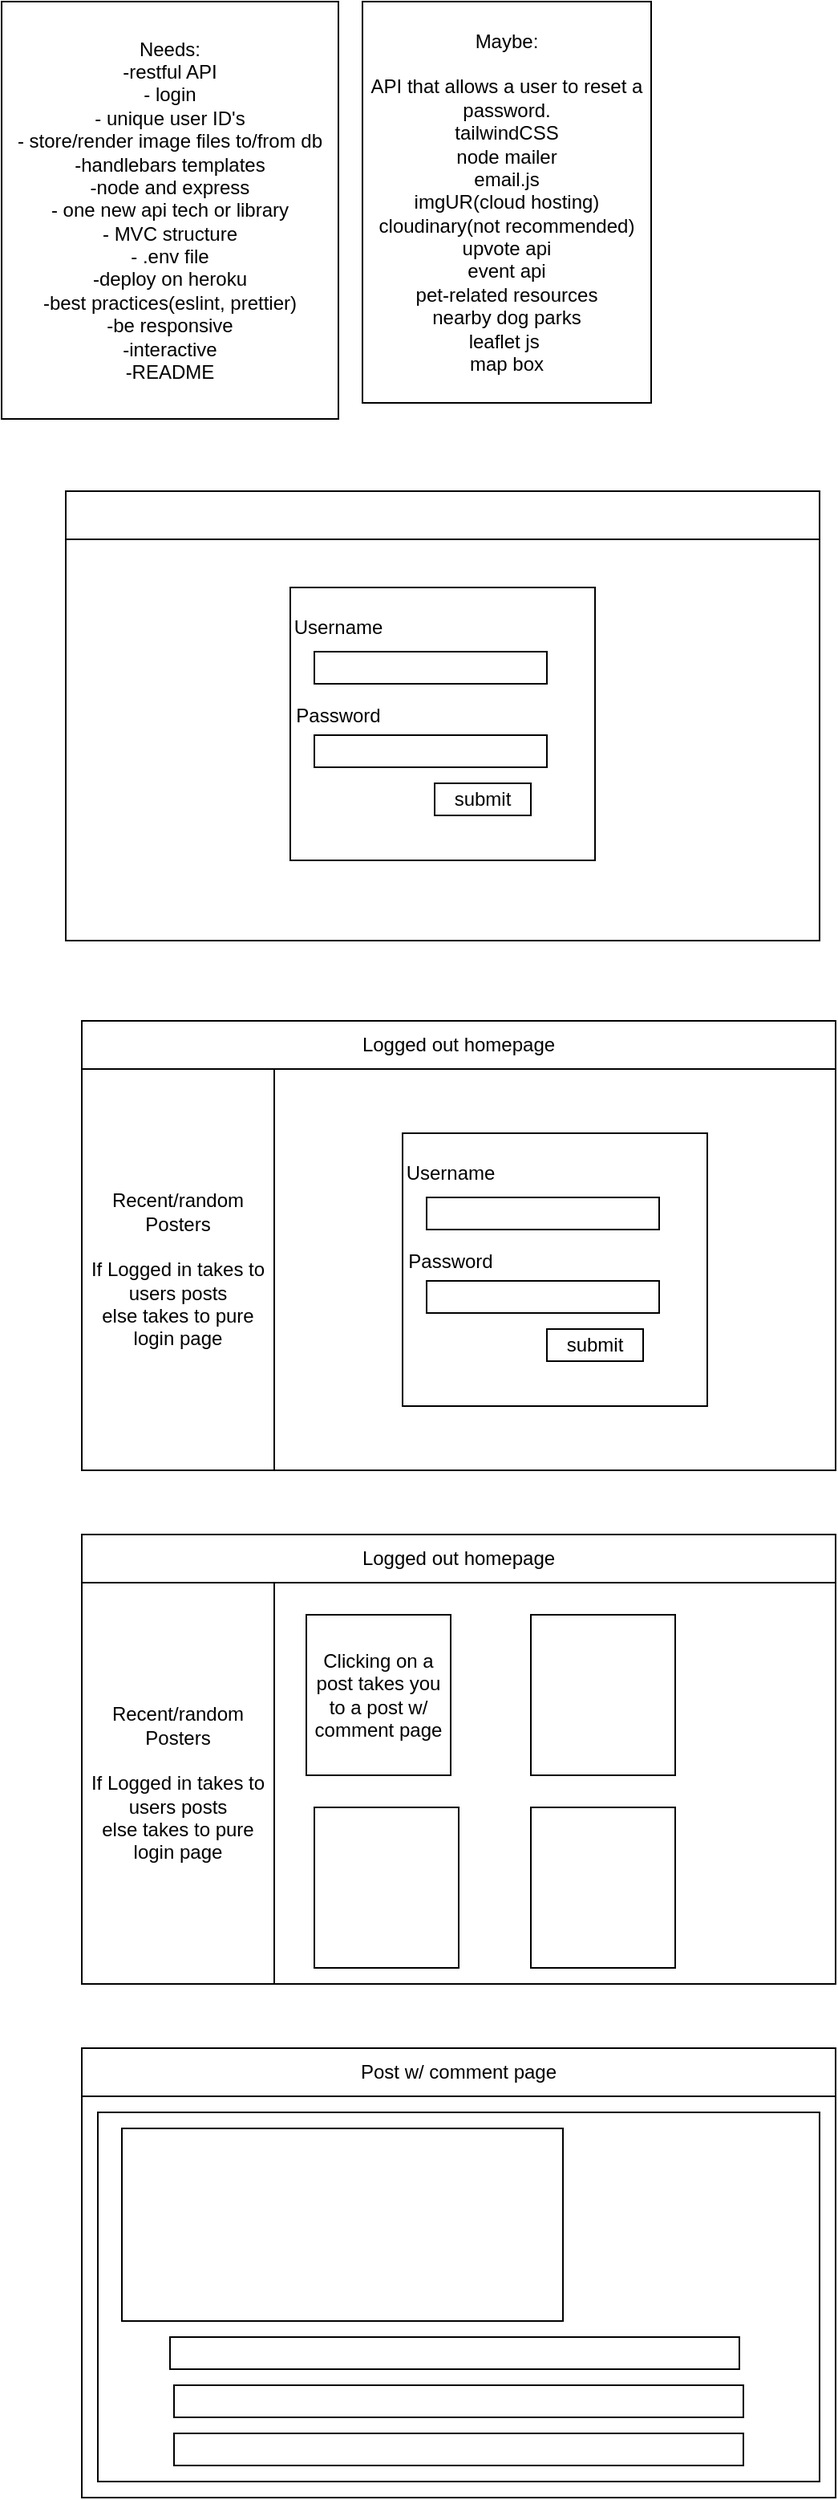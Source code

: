 <mxfile>
    <diagram id="H-Xk3k1YOWCcV0c82pGs" name="Page-1">
        <mxGraphModel dx="1149" dy="506" grid="1" gridSize="10" guides="1" tooltips="1" connect="1" arrows="1" fold="1" page="1" pageScale="1" pageWidth="850" pageHeight="1100" math="0" shadow="0">
            <root>
                <mxCell id="0"/>
                <mxCell id="1" parent="0"/>
                <mxCell id="37" value="" style="rounded=0;whiteSpace=wrap;html=1;" vertex="1" parent="1">
                    <mxGeometry x="70" y="1280" width="470" height="280" as="geometry"/>
                </mxCell>
                <mxCell id="2" value="Needs:&lt;br&gt;-restful API&lt;br&gt;- login&lt;br&gt;- unique user ID's&lt;br&gt;- store/render image files to/from db&lt;br&gt;-handlebars templates&lt;br&gt;-node and express&lt;br&gt;- one new api tech or library&lt;br&gt;- MVC structure&lt;br&gt;- .env file&lt;br&gt;-deploy on heroku&lt;br&gt;-best practices(eslint, prettier)&lt;br&gt;-be responsive&lt;br&gt;-interactive&lt;br&gt;-README" style="rounded=0;whiteSpace=wrap;html=1;" parent="1" vertex="1">
                    <mxGeometry x="20" y="5" width="210" height="260" as="geometry"/>
                </mxCell>
                <mxCell id="3" value="Maybe:&lt;br&gt;&lt;br&gt;API that allows a user to reset a password.&lt;br&gt;tailwindCSS&lt;br&gt;node mailer&lt;br&gt;email.js&lt;br&gt;imgUR(cloud hosting)&lt;br&gt;cloudinary(not recommended)&lt;br&gt;upvote api&lt;br&gt;event api&lt;br&gt;pet-related resources&lt;br&gt;nearby dog parks&lt;br&gt;leaflet js&amp;nbsp;&lt;br&gt;map box" style="rounded=0;whiteSpace=wrap;html=1;" parent="1" vertex="1">
                    <mxGeometry x="245" y="5" width="180" height="250" as="geometry"/>
                </mxCell>
                <mxCell id="4" value="" style="rounded=0;whiteSpace=wrap;html=1;" parent="1" vertex="1">
                    <mxGeometry x="60" y="310" width="470" height="280" as="geometry"/>
                </mxCell>
                <mxCell id="5" value="" style="rounded=0;whiteSpace=wrap;html=1;" parent="1" vertex="1">
                    <mxGeometry x="60" y="310" width="470" height="30" as="geometry"/>
                </mxCell>
                <mxCell id="6" value="" style="rounded=0;whiteSpace=wrap;html=1;" parent="1" vertex="1">
                    <mxGeometry x="200" y="370" width="190" height="170" as="geometry"/>
                </mxCell>
                <mxCell id="9" value="" style="rounded=0;whiteSpace=wrap;html=1;" parent="1" vertex="1">
                    <mxGeometry x="215" y="410" width="145" height="20" as="geometry"/>
                </mxCell>
                <mxCell id="10" value="" style="rounded=0;whiteSpace=wrap;html=1;" parent="1" vertex="1">
                    <mxGeometry x="215" y="462" width="145" height="20" as="geometry"/>
                </mxCell>
                <mxCell id="11" value="submit" style="rounded=0;whiteSpace=wrap;html=1;" parent="1" vertex="1">
                    <mxGeometry x="290" y="492" width="60" height="20" as="geometry"/>
                </mxCell>
                <mxCell id="12" value="Username" style="text;html=1;strokeColor=none;fillColor=none;align=center;verticalAlign=middle;whiteSpace=wrap;rounded=0;" parent="1" vertex="1">
                    <mxGeometry x="200" y="380" width="60" height="30" as="geometry"/>
                </mxCell>
                <mxCell id="13" value="Password" style="text;html=1;strokeColor=none;fillColor=none;align=center;verticalAlign=middle;whiteSpace=wrap;rounded=0;" parent="1" vertex="1">
                    <mxGeometry x="200" y="435" width="60" height="30" as="geometry"/>
                </mxCell>
                <mxCell id="14" value="" style="rounded=0;whiteSpace=wrap;html=1;" vertex="1" parent="1">
                    <mxGeometry x="70" y="640" width="470" height="280" as="geometry"/>
                </mxCell>
                <mxCell id="15" value="Logged out homepage" style="rounded=0;whiteSpace=wrap;html=1;" vertex="1" parent="1">
                    <mxGeometry x="70" y="640" width="470" height="30" as="geometry"/>
                </mxCell>
                <mxCell id="16" value="Recent/random Posters&lt;br&gt;&lt;br&gt;If Logged in takes to users posts&lt;br&gt;else takes to pure login page" style="rounded=0;whiteSpace=wrap;html=1;" vertex="1" parent="1">
                    <mxGeometry x="70" y="670" width="120" height="250" as="geometry"/>
                </mxCell>
                <mxCell id="17" value="" style="rounded=0;whiteSpace=wrap;html=1;" vertex="1" parent="1">
                    <mxGeometry x="270" y="710" width="190" height="170" as="geometry"/>
                </mxCell>
                <mxCell id="18" value="" style="rounded=0;whiteSpace=wrap;html=1;" vertex="1" parent="1">
                    <mxGeometry x="285" y="750" width="145" height="20" as="geometry"/>
                </mxCell>
                <mxCell id="19" value="" style="rounded=0;whiteSpace=wrap;html=1;" vertex="1" parent="1">
                    <mxGeometry x="285" y="802" width="145" height="20" as="geometry"/>
                </mxCell>
                <mxCell id="20" value="submit" style="rounded=0;whiteSpace=wrap;html=1;" vertex="1" parent="1">
                    <mxGeometry x="360" y="832" width="60" height="20" as="geometry"/>
                </mxCell>
                <mxCell id="21" value="Username" style="text;html=1;strokeColor=none;fillColor=none;align=center;verticalAlign=middle;whiteSpace=wrap;rounded=0;" vertex="1" parent="1">
                    <mxGeometry x="270" y="720" width="60" height="30" as="geometry"/>
                </mxCell>
                <mxCell id="22" value="Password" style="text;html=1;strokeColor=none;fillColor=none;align=center;verticalAlign=middle;whiteSpace=wrap;rounded=0;" vertex="1" parent="1">
                    <mxGeometry x="270" y="775" width="60" height="30" as="geometry"/>
                </mxCell>
                <mxCell id="23" value="" style="rounded=0;whiteSpace=wrap;html=1;" vertex="1" parent="1">
                    <mxGeometry x="70" y="960" width="470" height="280" as="geometry"/>
                </mxCell>
                <mxCell id="24" value="Logged out homepage" style="rounded=0;whiteSpace=wrap;html=1;" vertex="1" parent="1">
                    <mxGeometry x="70" y="960" width="470" height="30" as="geometry"/>
                </mxCell>
                <mxCell id="25" value="Recent/random Posters&lt;br&gt;&lt;br&gt;If Logged in takes to users posts&lt;br&gt;else takes to pure login page" style="rounded=0;whiteSpace=wrap;html=1;" vertex="1" parent="1">
                    <mxGeometry x="70" y="990" width="120" height="250" as="geometry"/>
                </mxCell>
                <mxCell id="32" value="Clicking on a post takes you to a post w/ comment page" style="rounded=0;whiteSpace=wrap;html=1;" vertex="1" parent="1">
                    <mxGeometry x="210" y="1010" width="90" height="100" as="geometry"/>
                </mxCell>
                <mxCell id="33" value="" style="rounded=0;whiteSpace=wrap;html=1;" vertex="1" parent="1">
                    <mxGeometry x="350" y="1010" width="90" height="100" as="geometry"/>
                </mxCell>
                <mxCell id="34" value="" style="rounded=0;whiteSpace=wrap;html=1;" vertex="1" parent="1">
                    <mxGeometry x="215" y="1130" width="90" height="100" as="geometry"/>
                </mxCell>
                <mxCell id="35" value="" style="rounded=0;whiteSpace=wrap;html=1;" vertex="1" parent="1">
                    <mxGeometry x="350" y="1130" width="90" height="100" as="geometry"/>
                </mxCell>
                <mxCell id="36" value="Post w/ comment page" style="rounded=0;whiteSpace=wrap;html=1;" vertex="1" parent="1">
                    <mxGeometry x="70" y="1280" width="470" height="30" as="geometry"/>
                </mxCell>
                <mxCell id="39" value="" style="rounded=0;whiteSpace=wrap;html=1;" vertex="1" parent="1">
                    <mxGeometry x="80" y="1320" width="450" height="230" as="geometry"/>
                </mxCell>
                <mxCell id="40" value="" style="rounded=0;whiteSpace=wrap;html=1;" vertex="1" parent="1">
                    <mxGeometry x="95" y="1330" width="275" height="120" as="geometry"/>
                </mxCell>
                <mxCell id="41" value="" style="rounded=0;whiteSpace=wrap;html=1;" vertex="1" parent="1">
                    <mxGeometry x="125" y="1460" width="355" height="20" as="geometry"/>
                </mxCell>
                <mxCell id="42" value="" style="rounded=0;whiteSpace=wrap;html=1;" vertex="1" parent="1">
                    <mxGeometry x="127.5" y="1490" width="355" height="20" as="geometry"/>
                </mxCell>
                <mxCell id="43" value="" style="rounded=0;whiteSpace=wrap;html=1;" vertex="1" parent="1">
                    <mxGeometry x="127.5" y="1520" width="355" height="20" as="geometry"/>
                </mxCell>
            </root>
        </mxGraphModel>
    </diagram>
    <diagram id="1QjXLN4vIg7KYkwwAsSu" name="Models">
        <mxGraphModel dx="1038" dy="617" grid="1" gridSize="10" guides="1" tooltips="1" connect="1" arrows="1" fold="1" page="1" pageScale="1" pageWidth="850" pageHeight="1100" math="0" shadow="0">
            <root>
                <mxCell id="D4h_o2BqiFLex2grdDVz-0"/>
                <mxCell id="D4h_o2BqiFLex2grdDVz-1" parent="D4h_o2BqiFLex2grdDVz-0"/>
                <mxCell id="D4h_o2BqiFLex2grdDVz-2" value="User:&lt;br&gt;&lt;br&gt;first_name:&lt;br&gt;last_name:&lt;br&gt;email:&lt;br&gt;password:&lt;br&gt;uuid:&lt;br&gt;hasMany(Pet):&lt;br&gt;" style="whiteSpace=wrap;html=1;" parent="D4h_o2BqiFLex2grdDVz-1" vertex="1">
                    <mxGeometry x="10" y="10" width="130" height="190" as="geometry"/>
                </mxCell>
                <mxCell id="D4h_o2BqiFLex2grdDVz-3" value="Pet&lt;br&gt;&lt;br&gt;hasOne(User):&lt;br&gt;name:&lt;br&gt;profilePicture:&lt;br&gt;uuid:&lt;br&gt;hasMany(Feed):" style="whiteSpace=wrap;html=1;" parent="D4h_o2BqiFLex2grdDVz-1" vertex="1">
                    <mxGeometry x="150" y="10" width="120" height="190" as="geometry"/>
                </mxCell>
                <mxCell id="D4h_o2BqiFLex2grdDVz-4" value="Feed&lt;br&gt;title&lt;br&gt;hasOne(Pet):&lt;br&gt;description:&lt;br&gt;picture:&lt;br&gt;time_posted:&lt;br&gt;uuid:&lt;br&gt;hasMany(comments):" style="whiteSpace=wrap;html=1;" parent="D4h_o2BqiFLex2grdDVz-1" vertex="1">
                    <mxGeometry x="280" y="10" width="120" height="190" as="geometry"/>
                </mxCell>
                <mxCell id="D4h_o2BqiFLex2grdDVz-5" value="Comments&lt;br&gt;&lt;br&gt;text&lt;br&gt;hasOne(Post):&lt;br&gt;hasOne(User):&lt;br&gt;time_posted:&lt;br&gt;uuid:" style="rounded=0;whiteSpace=wrap;html=1;" parent="D4h_o2BqiFLex2grdDVz-1" vertex="1">
                    <mxGeometry x="410" y="10" width="120" height="190" as="geometry"/>
                </mxCell>
            </root>
        </mxGraphModel>
    </diagram>
    <diagram id="9_JSVZFjx3-Lj_ln8djF" name="front-end">
        <mxGraphModel dx="1038" dy="617" grid="1" gridSize="10" guides="1" tooltips="1" connect="1" arrows="1" fold="1" page="1" pageScale="1" pageWidth="850" pageHeight="1100" math="0" shadow="0">
            <root>
                <mxCell id="KSY1Kh2H-J88OaxFjKRX-0"/>
                <mxCell id="KSY1Kh2H-J88OaxFjKRX-1" parent="KSY1Kh2H-J88OaxFjKRX-0"/>
                <mxCell id="J1A_pbrt5wTApEITBI9G-9" style="edgeStyle=none;html=1;entryX=0.5;entryY=0;entryDx=0;entryDy=0;startArrow=none;" parent="KSY1Kh2H-J88OaxFjKRX-1" source="J1A_pbrt5wTApEITBI9G-21" target="J1A_pbrt5wTApEITBI9G-4" edge="1">
                    <mxGeometry relative="1" as="geometry"/>
                </mxCell>
                <mxCell id="J1A_pbrt5wTApEITBI9G-22" value="" style="edgeStyle=none;html=1;" parent="KSY1Kh2H-J88OaxFjKRX-1" source="J1A_pbrt5wTApEITBI9G-1" target="J1A_pbrt5wTApEITBI9G-21" edge="1">
                    <mxGeometry relative="1" as="geometry"/>
                </mxCell>
                <mxCell id="J1A_pbrt5wTApEITBI9G-1" value="client:&lt;br&gt;" style="rounded=0;whiteSpace=wrap;html=1;" parent="KSY1Kh2H-J88OaxFjKRX-1" vertex="1">
                    <mxGeometry x="10" y="10" width="120" height="30" as="geometry"/>
                </mxCell>
                <mxCell id="J1A_pbrt5wTApEITBI9G-6" style="edgeStyle=none;html=1;entryX=0;entryY=0.5;entryDx=0;entryDy=0;" parent="KSY1Kh2H-J88OaxFjKRX-1" source="J1A_pbrt5wTApEITBI9G-3" edge="1">
                    <mxGeometry relative="1" as="geometry">
                        <mxPoint x="160" y="315" as="targetPoint"/>
                    </mxGeometry>
                </mxCell>
                <mxCell id="J1A_pbrt5wTApEITBI9G-28" value="" style="edgeStyle=none;html=1;" parent="KSY1Kh2H-J88OaxFjKRX-1" source="J1A_pbrt5wTApEITBI9G-3" target="J1A_pbrt5wTApEITBI9G-27" edge="1">
                    <mxGeometry relative="1" as="geometry"/>
                </mxCell>
                <mxCell id="J1A_pbrt5wTApEITBI9G-30" value="" style="edgeStyle=none;html=1;" parent="KSY1Kh2H-J88OaxFjKRX-1" source="J1A_pbrt5wTApEITBI9G-3" target="J1A_pbrt5wTApEITBI9G-29" edge="1">
                    <mxGeometry relative="1" as="geometry"/>
                </mxCell>
                <mxCell id="J1A_pbrt5wTApEITBI9G-3" value="login page&lt;br&gt;" style="whiteSpace=wrap;html=1;" parent="KSY1Kh2H-J88OaxFjKRX-1" vertex="1">
                    <mxGeometry x="10" y="290" width="120" height="50" as="geometry"/>
                </mxCell>
                <mxCell id="J1A_pbrt5wTApEITBI9G-13" value="" style="edgeStyle=none;html=1;" parent="KSY1Kh2H-J88OaxFjKRX-1" source="J1A_pbrt5wTApEITBI9G-4" target="J1A_pbrt5wTApEITBI9G-12" edge="1">
                    <mxGeometry relative="1" as="geometry"/>
                </mxCell>
                <mxCell id="J1A_pbrt5wTApEITBI9G-44" value="" style="edgeStyle=none;html=1;" parent="KSY1Kh2H-J88OaxFjKRX-1" source="J1A_pbrt5wTApEITBI9G-4" target="J1A_pbrt5wTApEITBI9G-43" edge="1">
                    <mxGeometry relative="1" as="geometry"/>
                </mxCell>
                <mxCell id="J1A_pbrt5wTApEITBI9G-4" value="homepage" style="rounded=0;whiteSpace=wrap;html=1;" parent="KSY1Kh2H-J88OaxFjKRX-1" vertex="1">
                    <mxGeometry x="10" y="140" width="120" height="60" as="geometry"/>
                </mxCell>
                <mxCell id="J1A_pbrt5wTApEITBI9G-14" style="edgeStyle=none;html=1;" parent="KSY1Kh2H-J88OaxFjKRX-1" source="J1A_pbrt5wTApEITBI9G-12" target="J1A_pbrt5wTApEITBI9G-3" edge="1">
                    <mxGeometry relative="1" as="geometry"/>
                </mxCell>
                <mxCell id="J1A_pbrt5wTApEITBI9G-38" value="" style="edgeStyle=none;html=1;" parent="KSY1Kh2H-J88OaxFjKRX-1" source="J1A_pbrt5wTApEITBI9G-12" target="J1A_pbrt5wTApEITBI9G-37" edge="1">
                    <mxGeometry relative="1" as="geometry"/>
                </mxCell>
                <mxCell id="J1A_pbrt5wTApEITBI9G-12" value="login" style="ellipse;whiteSpace=wrap;html=1;rounded=0;" parent="KSY1Kh2H-J88OaxFjKRX-1" vertex="1">
                    <mxGeometry x="25" y="220" width="85" height="45" as="geometry"/>
                </mxCell>
                <mxCell id="J1A_pbrt5wTApEITBI9G-21" value="defaults to browse pets" style="ellipse;whiteSpace=wrap;html=1;rounded=0;" parent="KSY1Kh2H-J88OaxFjKRX-1" vertex="1">
                    <mxGeometry x="10" y="60" width="120" height="50" as="geometry"/>
                </mxCell>
                <mxCell id="J1A_pbrt5wTApEITBI9G-23" value="" style="edgeStyle=none;html=1;entryX=0.5;entryY=0;entryDx=0;entryDy=0;endArrow=none;" parent="KSY1Kh2H-J88OaxFjKRX-1" source="J1A_pbrt5wTApEITBI9G-1" target="J1A_pbrt5wTApEITBI9G-21" edge="1">
                    <mxGeometry relative="1" as="geometry">
                        <mxPoint x="70" y="40" as="sourcePoint"/>
                        <mxPoint x="70" y="140" as="targetPoint"/>
                    </mxGeometry>
                </mxCell>
                <mxCell id="J1A_pbrt5wTApEITBI9G-40" value="" style="edgeStyle=none;html=1;" parent="KSY1Kh2H-J88OaxFjKRX-1" source="J1A_pbrt5wTApEITBI9G-25" target="J1A_pbrt5wTApEITBI9G-39" edge="1">
                    <mxGeometry relative="1" as="geometry"/>
                </mxCell>
                <mxCell id="J1A_pbrt5wTApEITBI9G-25" value="&lt;br&gt;&lt;br&gt;&lt;span style=&quot;color: rgb(240 , 240 , 240) ; font-family: &amp;#34;helvetica&amp;#34; ; font-size: 12px ; font-style: normal ; font-weight: 400 ; letter-spacing: normal ; text-align: center ; text-indent: 0px ; text-transform: none ; word-spacing: 0px ; background-color: rgb(42 , 42 , 42) ; display: inline ; float: none&quot;&gt;successful login&lt;/span&gt;&lt;br style=&quot;color: rgb(240 , 240 , 240) ; font-family: &amp;#34;helvetica&amp;#34; ; font-size: 12px ; font-style: normal ; font-weight: 400 ; letter-spacing: normal ; text-align: center ; text-indent: 0px ; text-transform: none ; word-spacing: 0px ; background-color: rgb(42 , 42 , 42)&quot;&gt;&lt;br&gt;" style="ellipse;whiteSpace=wrap;html=1;rounded=0;" parent="KSY1Kh2H-J88OaxFjKRX-1" vertex="1">
                    <mxGeometry x="310" y="285" width="120" height="60" as="geometry"/>
                </mxCell>
                <mxCell id="J1A_pbrt5wTApEITBI9G-32" style="edgeStyle=none;html=1;exitX=1;exitY=0.5;exitDx=0;exitDy=0;entryX=0;entryY=0.5;entryDx=0;entryDy=0;" parent="KSY1Kh2H-J88OaxFjKRX-1" source="J1A_pbrt5wTApEITBI9G-27" target="J1A_pbrt5wTApEITBI9G-25" edge="1">
                    <mxGeometry relative="1" as="geometry"/>
                </mxCell>
                <mxCell id="J1A_pbrt5wTApEITBI9G-34" value="" style="edgeStyle=none;html=1;" parent="KSY1Kh2H-J88OaxFjKRX-1" source="J1A_pbrt5wTApEITBI9G-27" target="J1A_pbrt5wTApEITBI9G-33" edge="1">
                    <mxGeometry relative="1" as="geometry"/>
                </mxCell>
                <mxCell id="J1A_pbrt5wTApEITBI9G-27" value="&#10;&#10;&lt;span style=&quot;color: rgb(240, 240, 240); font-family: helvetica; font-size: 12px; font-style: normal; font-weight: 400; letter-spacing: normal; text-align: center; text-indent: 0px; text-transform: none; word-spacing: 0px; background-color: rgb(42, 42, 42); display: inline; float: none;&quot;&gt;submit&lt;/span&gt;&lt;br style=&quot;color: rgb(240, 240, 240); font-family: helvetica; font-size: 12px; font-style: normal; font-weight: 400; letter-spacing: normal; text-align: center; text-indent: 0px; text-transform: none; word-spacing: 0px; background-color: rgb(42, 42, 42);&quot;&gt;&lt;span style=&quot;color: rgb(240, 240, 240); font-family: helvetica; font-size: 12px; font-style: normal; font-weight: 400; letter-spacing: normal; text-align: center; text-indent: 0px; text-transform: none; word-spacing: 0px; background-color: rgb(42, 42, 42); display: inline; float: none;&quot;&gt;username/pw req&lt;/span&gt;&#10;&#10;" style="ellipse;whiteSpace=wrap;html=1;" parent="KSY1Kh2H-J88OaxFjKRX-1" vertex="1">
                    <mxGeometry x="160" y="285" width="120" height="60" as="geometry"/>
                </mxCell>
                <mxCell id="J1A_pbrt5wTApEITBI9G-29" value="&#10;&#10;&lt;span style=&quot;color: rgb(240, 240, 240); font-family: helvetica; font-size: 12px; font-style: normal; font-weight: 400; letter-spacing: normal; text-align: center; text-indent: 0px; text-transform: none; word-spacing: 0px; background-color: rgb(42, 42, 42); display: inline; float: none;&quot;&gt;request password reset&lt;/span&gt;&#10;&#10;" style="ellipse;whiteSpace=wrap;html=1;" parent="KSY1Kh2H-J88OaxFjKRX-1" vertex="1">
                    <mxGeometry x="10" y="360" width="120" height="60" as="geometry"/>
                </mxCell>
                <mxCell id="J1A_pbrt5wTApEITBI9G-35" style="edgeStyle=none;html=1;entryX=1;entryY=0;entryDx=0;entryDy=0;" parent="KSY1Kh2H-J88OaxFjKRX-1" source="J1A_pbrt5wTApEITBI9G-33" target="J1A_pbrt5wTApEITBI9G-3" edge="1">
                    <mxGeometry relative="1" as="geometry"/>
                </mxCell>
                <mxCell id="J1A_pbrt5wTApEITBI9G-33" value="unsuccessful attempt" style="ellipse;whiteSpace=wrap;html=1;" parent="KSY1Kh2H-J88OaxFjKRX-1" vertex="1">
                    <mxGeometry x="160" y="212.5" width="120" height="57.5" as="geometry"/>
                </mxCell>
                <mxCell id="J1A_pbrt5wTApEITBI9G-41" value="" style="edgeStyle=none;html=1;" parent="KSY1Kh2H-J88OaxFjKRX-1" source="J1A_pbrt5wTApEITBI9G-37" target="J1A_pbrt5wTApEITBI9G-39" edge="1">
                    <mxGeometry relative="1" as="geometry"/>
                </mxCell>
                <mxCell id="J1A_pbrt5wTApEITBI9G-37" value="user logged in" style="ellipse;whiteSpace=wrap;html=1;rounded=0;" parent="KSY1Kh2H-J88OaxFjKRX-1" vertex="1">
                    <mxGeometry x="160" y="140" width="120" height="60" as="geometry"/>
                </mxCell>
                <mxCell id="J1A_pbrt5wTApEITBI9G-50" style="edgeStyle=none;html=1;" parent="KSY1Kh2H-J88OaxFjKRX-1" source="J1A_pbrt5wTApEITBI9G-39" target="J1A_pbrt5wTApEITBI9G-47" edge="1">
                    <mxGeometry relative="1" as="geometry"/>
                </mxCell>
                <mxCell id="J1A_pbrt5wTApEITBI9G-51" style="edgeStyle=none;html=1;exitX=0;exitY=0;exitDx=0;exitDy=0;" parent="KSY1Kh2H-J88OaxFjKRX-1" source="J1A_pbrt5wTApEITBI9G-39" target="J1A_pbrt5wTApEITBI9G-43" edge="1">
                    <mxGeometry relative="1" as="geometry"/>
                </mxCell>
                <mxCell id="J1A_pbrt5wTApEITBI9G-39" value="dashboard page" style="whiteSpace=wrap;html=1;rounded=0;" parent="KSY1Kh2H-J88OaxFjKRX-1" vertex="1">
                    <mxGeometry x="310" y="145" width="120" height="60" as="geometry"/>
                </mxCell>
                <mxCell id="J1A_pbrt5wTApEITBI9G-46" value="" style="edgeStyle=none;html=1;" parent="KSY1Kh2H-J88OaxFjKRX-1" source="J1A_pbrt5wTApEITBI9G-43" target="J1A_pbrt5wTApEITBI9G-45" edge="1">
                    <mxGeometry relative="1" as="geometry"/>
                </mxCell>
                <mxCell id="J1A_pbrt5wTApEITBI9G-43" value="view" style="ellipse;whiteSpace=wrap;html=1;rounded=0;" parent="KSY1Kh2H-J88OaxFjKRX-1" vertex="1">
                    <mxGeometry x="160" y="55" width="120" height="60" as="geometry"/>
                </mxCell>
                <mxCell id="J1A_pbrt5wTApEITBI9G-48" value="" style="edgeStyle=none;html=1;" parent="KSY1Kh2H-J88OaxFjKRX-1" source="J1A_pbrt5wTApEITBI9G-45" target="J1A_pbrt5wTApEITBI9G-47" edge="1">
                    <mxGeometry relative="1" as="geometry"/>
                </mxCell>
                <mxCell id="J1A_pbrt5wTApEITBI9G-45" value="pet/:id page" style="whiteSpace=wrap;html=1;rounded=0;" parent="KSY1Kh2H-J88OaxFjKRX-1" vertex="1">
                    <mxGeometry x="310" y="55" width="120" height="60" as="geometry"/>
                </mxCell>
                <mxCell id="J1A_pbrt5wTApEITBI9G-49" style="edgeStyle=none;html=1;entryX=1;entryY=0;entryDx=0;entryDy=0;" parent="KSY1Kh2H-J88OaxFjKRX-1" source="J1A_pbrt5wTApEITBI9G-47" target="J1A_pbrt5wTApEITBI9G-45" edge="1">
                    <mxGeometry relative="1" as="geometry"/>
                </mxCell>
                <mxCell id="J1A_pbrt5wTApEITBI9G-47" value="post" style="ellipse;whiteSpace=wrap;html=1;rounded=0;" parent="KSY1Kh2H-J88OaxFjKRX-1" vertex="1">
                    <mxGeometry x="510" y="55" width="120" height="60" as="geometry"/>
                </mxCell>
                <mxCell id="J1A_pbrt5wTApEITBI9G-53" value="nav options:&amp;nbsp; browse pets, dashboard, login, park finder" style="rounded=0;whiteSpace=wrap;html=1;" parent="KSY1Kh2H-J88OaxFjKRX-1" vertex="1">
                    <mxGeometry x="160" y="370" width="350" height="60" as="geometry"/>
                </mxCell>
                <mxCell id="J1A_pbrt5wTApEITBI9G-54" value="park finder page" style="whiteSpace=wrap;html=1;" parent="KSY1Kh2H-J88OaxFjKRX-1" vertex="1">
                    <mxGeometry x="440" y="220" width="120" height="60" as="geometry"/>
                </mxCell>
            </root>
        </mxGraphModel>
    </diagram>
    <diagram id="I_ekFaazHdGallx_wqcV" name="back-end">
        <mxGraphModel dx="1888" dy="1717" grid="1" gridSize="10" guides="1" tooltips="1" connect="1" arrows="1" fold="1" page="1" pageScale="1" pageWidth="850" pageHeight="1100" math="0" shadow="0">
            <root>
                <mxCell id="pzqywDbLrp00LeRZiRWM-0"/>
                <mxCell id="pzqywDbLrp00LeRZiRWM-1" parent="pzqywDbLrp00LeRZiRWM-0"/>
                <mxCell id="jxO9PYVWrPzEMLgZ5so6-4" value="" style="edgeStyle=none;html=1;" parent="pzqywDbLrp00LeRZiRWM-1" source="jxO9PYVWrPzEMLgZ5so6-0" target="jxO9PYVWrPzEMLgZ5so6-3" edge="1">
                    <mxGeometry relative="1" as="geometry"/>
                </mxCell>
                <mxCell id="S0c3_G9JPLn4acWyuRRN-10" value="" style="edgeStyle=none;html=1;" edge="1" parent="pzqywDbLrp00LeRZiRWM-1" source="jxO9PYVWrPzEMLgZ5so6-0" target="S0c3_G9JPLn4acWyuRRN-9">
                    <mxGeometry relative="1" as="geometry"/>
                </mxCell>
                <mxCell id="jxO9PYVWrPzEMLgZ5so6-0" value="server:&lt;br&gt;" style="whiteSpace=wrap;html=1;" parent="pzqywDbLrp00LeRZiRWM-1" vertex="1">
                    <mxGeometry x="80" y="10" width="120" height="30" as="geometry"/>
                </mxCell>
                <mxCell id="S0c3_G9JPLn4acWyuRRN-5" value="" style="edgeStyle=none;html=1;" edge="1" parent="pzqywDbLrp00LeRZiRWM-1" source="jxO9PYVWrPzEMLgZ5so6-3" target="S0c3_G9JPLn4acWyuRRN-4">
                    <mxGeometry relative="1" as="geometry"/>
                </mxCell>
                <mxCell id="S0c3_G9JPLn4acWyuRRN-37" value="" style="edgeStyle=none;html=1;" edge="1" parent="pzqywDbLrp00LeRZiRWM-1" source="jxO9PYVWrPzEMLgZ5so6-3" target="S0c3_G9JPLn4acWyuRRN-36">
                    <mxGeometry relative="1" as="geometry"/>
                </mxCell>
                <mxCell id="jxO9PYVWrPzEMLgZ5so6-3" value="CONTROLLERS" style="whiteSpace=wrap;html=1;" parent="pzqywDbLrp00LeRZiRWM-1" vertex="1">
                    <mxGeometry x="80" y="60" width="120" height="35" as="geometry"/>
                </mxCell>
                <mxCell id="smi__Ftc11YypKab-ukz-1" value="" style="edgeStyle=none;html=1;" edge="1" parent="pzqywDbLrp00LeRZiRWM-1" source="jxO9PYVWrPzEMLgZ5so6-5" target="smi__Ftc11YypKab-ukz-0">
                    <mxGeometry relative="1" as="geometry"/>
                </mxCell>
                <mxCell id="smi__Ftc11YypKab-ukz-2" value="" style="edgeStyle=none;html=1;" edge="1" parent="pzqywDbLrp00LeRZiRWM-1" source="jxO9PYVWrPzEMLgZ5so6-5" target="smi__Ftc11YypKab-ukz-0">
                    <mxGeometry relative="1" as="geometry"/>
                </mxCell>
                <mxCell id="smi__Ftc11YypKab-ukz-4" value="" style="edgeStyle=none;html=1;" edge="1" parent="pzqywDbLrp00LeRZiRWM-1" source="jxO9PYVWrPzEMLgZ5so6-5" target="smi__Ftc11YypKab-ukz-3">
                    <mxGeometry relative="1" as="geometry"/>
                </mxCell>
                <mxCell id="smi__Ftc11YypKab-ukz-6" value="" style="edgeStyle=none;html=1;" edge="1" parent="pzqywDbLrp00LeRZiRWM-1" source="jxO9PYVWrPzEMLgZ5so6-5" target="smi__Ftc11YypKab-ukz-5">
                    <mxGeometry relative="1" as="geometry"/>
                </mxCell>
                <mxCell id="BaSDQv7d6xwvZUZL6xAa-1" value="" style="edgeStyle=none;html=1;" edge="1" parent="pzqywDbLrp00LeRZiRWM-1" source="jxO9PYVWrPzEMLgZ5so6-5" target="BaSDQv7d6xwvZUZL6xAa-0">
                    <mxGeometry relative="1" as="geometry"/>
                </mxCell>
                <mxCell id="S0c3_G9JPLn4acWyuRRN-52" style="edgeStyle=none;html=1;entryX=1;entryY=0.75;entryDx=0;entryDy=0;" edge="1" parent="pzqywDbLrp00LeRZiRWM-1" source="jxO9PYVWrPzEMLgZ5so6-5" target="S0c3_G9JPLn4acWyuRRN-4">
                    <mxGeometry relative="1" as="geometry"/>
                </mxCell>
                <mxCell id="jxO9PYVWrPzEMLgZ5so6-5" value="/api" style="whiteSpace=wrap;html=1;" parent="pzqywDbLrp00LeRZiRWM-1" vertex="1">
                    <mxGeometry x="160" y="120" width="120" height="50" as="geometry"/>
                </mxCell>
                <mxCell id="S0c3_G9JPLn4acWyuRRN-45" style="edgeStyle=none;html=1;entryX=0;entryY=0;entryDx=0;entryDy=0;" edge="1" parent="pzqywDbLrp00LeRZiRWM-1" source="11NGCUMel8LaCvIMWHWp-0" target="S0c3_G9JPLn4acWyuRRN-4">
                    <mxGeometry relative="1" as="geometry"/>
                </mxCell>
                <mxCell id="11NGCUMel8LaCvIMWHWp-0" value="VIEWS&lt;br&gt;(front end)" style="rounded=1;whiteSpace=wrap;html=1;" parent="pzqywDbLrp00LeRZiRWM-1" vertex="1">
                    <mxGeometry x="-70" y="260" width="120" height="60" as="geometry"/>
                </mxCell>
                <mxCell id="smi__Ftc11YypKab-ukz-0" value="User:&lt;br&gt;&lt;br&gt;GET: '/user/:id'&lt;br&gt;POST: '/user'&lt;br&gt;PUT: '/:id'&lt;br&gt;DELETE: '/:id'" style="whiteSpace=wrap;html=1;" vertex="1" parent="pzqywDbLrp00LeRZiRWM-1">
                    <mxGeometry x="200" y="-140" width="120" height="100" as="geometry"/>
                </mxCell>
                <mxCell id="smi__Ftc11YypKab-ukz-3" value="&lt;span&gt;Pet:&lt;/span&gt;&lt;br&gt;&lt;span&gt;GET: '/pets'&lt;br&gt;&lt;/span&gt;GET: '/user/:id /pets'&lt;br&gt;&lt;span&gt;GET: '/user/:id /pet/:id'&lt;/span&gt;&lt;br&gt;&lt;span&gt;POST: '/user/:id /pet'&lt;/span&gt;&lt;br&gt;&lt;span&gt;PUT: '/user/:id /pet/:id'&lt;/span&gt;&lt;br&gt;&lt;span&gt;DELETE: '/user/:id /pet/:id'&lt;/span&gt;" style="whiteSpace=wrap;html=1;" vertex="1" parent="pzqywDbLrp00LeRZiRWM-1">
                    <mxGeometry x="260" y="-35" width="155" height="120" as="geometry"/>
                </mxCell>
                <mxCell id="smi__Ftc11YypKab-ukz-5" value="Feed:&lt;br&gt;GET: '/user/:id /pet/:id /feeds'&lt;br&gt;GET: '/user/:id /pet/:id /feed/:id'&lt;br&gt;POST: '/user/:id /pet/:id /feed'&lt;br&gt;PUT: '/user/:id /pet/:id /feed/:id'&lt;br&gt;DELETE: '/user/:id /pet/:id /feed/:id'" style="whiteSpace=wrap;html=1;" vertex="1" parent="pzqywDbLrp00LeRZiRWM-1">
                    <mxGeometry x="290" y="95" width="195" height="120" as="geometry"/>
                </mxCell>
                <mxCell id="BaSDQv7d6xwvZUZL6xAa-0" value="Comment:&lt;br&gt;GET: '/user/:id /pet/:id /feed/:id /comments&lt;br&gt;GET: /user/:id /pet:id /feed/:id /comment/:id&lt;br&gt;POST: '/user:id /pet/:id /feed:id /comment&lt;br&gt;PUT: '/user.id /pet/:id /feed/:id /comment/:id&lt;br&gt;DELETE: '/user.id /pet/:id /feed/:id /comment/:id" style="whiteSpace=wrap;html=1;" vertex="1" parent="pzqywDbLrp00LeRZiRWM-1">
                    <mxGeometry x="310" y="230" width="265" height="110" as="geometry"/>
                </mxCell>
                <mxCell id="S0c3_G9JPLn4acWyuRRN-0" value="login&lt;br&gt;&lt;br&gt;requires GET:&amp;nbsp; '/user/:id'" style="whiteSpace=wrap;html=1;rounded=1;" vertex="1" parent="pzqywDbLrp00LeRZiRWM-1">
                    <mxGeometry x="-260" y="-40" width="170" height="60" as="geometry"/>
                </mxCell>
                <mxCell id="S0c3_G9JPLn4acWyuRRN-6" style="edgeStyle=none;html=1;entryX=0.346;entryY=1.09;entryDx=0;entryDy=0;entryPerimeter=0;" edge="1" parent="pzqywDbLrp00LeRZiRWM-1" source="S0c3_G9JPLn4acWyuRRN-4" target="jxO9PYVWrPzEMLgZ5so6-5">
                    <mxGeometry relative="1" as="geometry"/>
                </mxCell>
                <mxCell id="S0c3_G9JPLn4acWyuRRN-14" style="edgeStyle=none;html=1;entryX=1;entryY=0.5;entryDx=0;entryDy=0;" edge="1" parent="pzqywDbLrp00LeRZiRWM-1" source="S0c3_G9JPLn4acWyuRRN-4" target="11NGCUMel8LaCvIMWHWp-0">
                    <mxGeometry relative="1" as="geometry"/>
                </mxCell>
                <mxCell id="S0c3_G9JPLn4acWyuRRN-43" style="edgeStyle=none;html=1;entryX=0.5;entryY=1;entryDx=0;entryDy=0;" edge="1" parent="pzqywDbLrp00LeRZiRWM-1" source="S0c3_G9JPLn4acWyuRRN-4" target="jxO9PYVWrPzEMLgZ5so6-3">
                    <mxGeometry relative="1" as="geometry"/>
                </mxCell>
                <mxCell id="S0c3_G9JPLn4acWyuRRN-4" value="/index" style="whiteSpace=wrap;html=1;" vertex="1" parent="pzqywDbLrp00LeRZiRWM-1">
                    <mxGeometry x="80" y="190" width="120" height="60" as="geometry"/>
                </mxCell>
                <mxCell id="S0c3_G9JPLn4acWyuRRN-11" style="edgeStyle=none;html=1;entryX=1;entryY=1;entryDx=0;entryDy=0;" edge="1" parent="pzqywDbLrp00LeRZiRWM-1" source="S0c3_G9JPLn4acWyuRRN-9" target="S0c3_G9JPLn4acWyuRRN-0">
                    <mxGeometry relative="1" as="geometry"/>
                </mxCell>
                <mxCell id="S0c3_G9JPLn4acWyuRRN-13" value="" style="edgeStyle=none;html=1;" edge="1" parent="pzqywDbLrp00LeRZiRWM-1" source="S0c3_G9JPLn4acWyuRRN-9" target="S0c3_G9JPLn4acWyuRRN-12">
                    <mxGeometry relative="1" as="geometry"/>
                </mxCell>
                <mxCell id="S0c3_G9JPLn4acWyuRRN-9" value="/public" style="rounded=1;whiteSpace=wrap;html=1;" vertex="1" parent="pzqywDbLrp00LeRZiRWM-1">
                    <mxGeometry x="-70" y="-5" width="120" height="60" as="geometry"/>
                </mxCell>
                <mxCell id="S0c3_G9JPLn4acWyuRRN-12" value="logout" style="whiteSpace=wrap;html=1;rounded=1;" vertex="1" parent="pzqywDbLrp00LeRZiRWM-1">
                    <mxGeometry x="-260" y="35" width="170" height="60" as="geometry"/>
                </mxCell>
                <mxCell id="S0c3_G9JPLn4acWyuRRN-23" value="" style="edgeStyle=none;html=1;" edge="1" parent="pzqywDbLrp00LeRZiRWM-1" source="S0c3_G9JPLn4acWyuRRN-16" target="S0c3_G9JPLn4acWyuRRN-22">
                    <mxGeometry relative="1" as="geometry"/>
                </mxCell>
                <mxCell id="S0c3_G9JPLn4acWyuRRN-25" value="" style="edgeStyle=none;html=1;" edge="1" parent="pzqywDbLrp00LeRZiRWM-1" source="S0c3_G9JPLn4acWyuRRN-16" target="S0c3_G9JPLn4acWyuRRN-24">
                    <mxGeometry relative="1" as="geometry"/>
                </mxCell>
                <mxCell id="S0c3_G9JPLn4acWyuRRN-27" value="" style="edgeStyle=none;html=1;" edge="1" parent="pzqywDbLrp00LeRZiRWM-1" source="S0c3_G9JPLn4acWyuRRN-16" target="S0c3_G9JPLn4acWyuRRN-26">
                    <mxGeometry relative="1" as="geometry"/>
                </mxCell>
                <mxCell id="S0c3_G9JPLn4acWyuRRN-29" value="" style="edgeStyle=none;html=1;" edge="1" parent="pzqywDbLrp00LeRZiRWM-1" source="S0c3_G9JPLn4acWyuRRN-16" target="S0c3_G9JPLn4acWyuRRN-28">
                    <mxGeometry relative="1" as="geometry"/>
                </mxCell>
                <mxCell id="S0c3_G9JPLn4acWyuRRN-16" value="MODELS" style="whiteSpace=wrap;html=1;" vertex="1" parent="pzqywDbLrp00LeRZiRWM-1">
                    <mxGeometry x="510" y="-40" width="120" height="60" as="geometry"/>
                </mxCell>
                <mxCell id="S0c3_G9JPLn4acWyuRRN-33" style="edgeStyle=none;html=1;" edge="1" parent="pzqywDbLrp00LeRZiRWM-1" source="S0c3_G9JPLn4acWyuRRN-22" target="S0c3_G9JPLn4acWyuRRN-16">
                    <mxGeometry relative="1" as="geometry"/>
                </mxCell>
                <mxCell id="S0c3_G9JPLn4acWyuRRN-22" value="User model" style="whiteSpace=wrap;html=1;" vertex="1" parent="pzqywDbLrp00LeRZiRWM-1">
                    <mxGeometry x="510" y="-180" width="120" height="60" as="geometry"/>
                </mxCell>
                <mxCell id="S0c3_G9JPLn4acWyuRRN-32" style="edgeStyle=none;html=1;" edge="1" parent="pzqywDbLrp00LeRZiRWM-1" source="S0c3_G9JPLn4acWyuRRN-24" target="S0c3_G9JPLn4acWyuRRN-16">
                    <mxGeometry relative="1" as="geometry"/>
                </mxCell>
                <mxCell id="S0c3_G9JPLn4acWyuRRN-24" value="Pet model" style="whiteSpace=wrap;html=1;" vertex="1" parent="pzqywDbLrp00LeRZiRWM-1">
                    <mxGeometry x="650" y="-120" width="120" height="60" as="geometry"/>
                </mxCell>
                <mxCell id="S0c3_G9JPLn4acWyuRRN-31" style="edgeStyle=none;html=1;" edge="1" parent="pzqywDbLrp00LeRZiRWM-1" source="S0c3_G9JPLn4acWyuRRN-26" target="S0c3_G9JPLn4acWyuRRN-16">
                    <mxGeometry relative="1" as="geometry"/>
                </mxCell>
                <mxCell id="S0c3_G9JPLn4acWyuRRN-26" value="Feed model" style="whiteSpace=wrap;html=1;" vertex="1" parent="pzqywDbLrp00LeRZiRWM-1">
                    <mxGeometry x="710" y="-40" width="120" height="60" as="geometry"/>
                </mxCell>
                <mxCell id="S0c3_G9JPLn4acWyuRRN-30" style="edgeStyle=none;html=1;entryX=1;entryY=1;entryDx=0;entryDy=0;" edge="1" parent="pzqywDbLrp00LeRZiRWM-1" source="S0c3_G9JPLn4acWyuRRN-28" target="S0c3_G9JPLn4acWyuRRN-16">
                    <mxGeometry relative="1" as="geometry"/>
                </mxCell>
                <mxCell id="S0c3_G9JPLn4acWyuRRN-28" value="Comment model" style="whiteSpace=wrap;html=1;" vertex="1" parent="pzqywDbLrp00LeRZiRWM-1">
                    <mxGeometry x="710" y="60" width="120" height="60" as="geometry"/>
                </mxCell>
                <mxCell id="S0c3_G9JPLn4acWyuRRN-40" value="" style="edgeStyle=none;html=1;" edge="1" parent="pzqywDbLrp00LeRZiRWM-1" source="S0c3_G9JPLn4acWyuRRN-36" target="S0c3_G9JPLn4acWyuRRN-39">
                    <mxGeometry relative="1" as="geometry"/>
                </mxCell>
                <mxCell id="S0c3_G9JPLn4acWyuRRN-42" style="edgeStyle=none;html=1;" edge="1" parent="pzqywDbLrp00LeRZiRWM-1" source="S0c3_G9JPLn4acWyuRRN-36" target="jxO9PYVWrPzEMLgZ5so6-3">
                    <mxGeometry relative="1" as="geometry"/>
                </mxCell>
                <mxCell id="S0c3_G9JPLn4acWyuRRN-36" value="MODELS" style="whiteSpace=wrap;html=1;" vertex="1" parent="pzqywDbLrp00LeRZiRWM-1">
                    <mxGeometry x="-60" y="80" width="120" height="60" as="geometry"/>
                </mxCell>
                <mxCell id="S0c3_G9JPLn4acWyuRRN-41" style="edgeStyle=none;html=1;entryX=0;entryY=1;entryDx=0;entryDy=0;" edge="1" parent="pzqywDbLrp00LeRZiRWM-1" source="S0c3_G9JPLn4acWyuRRN-39" target="S0c3_G9JPLn4acWyuRRN-36">
                    <mxGeometry relative="1" as="geometry"/>
                </mxCell>
                <mxCell id="S0c3_G9JPLn4acWyuRRN-39" value="Database" style="whiteSpace=wrap;html=1;" vertex="1" parent="pzqywDbLrp00LeRZiRWM-1">
                    <mxGeometry x="-220" y="150" width="120" height="60" as="geometry"/>
                </mxCell>
                <mxCell id="S0c3_G9JPLn4acWyuRRN-46" value="User Input" style="text;html=1;align=center;verticalAlign=middle;resizable=0;points=[];autosize=1;strokeColor=none;fillColor=none;" vertex="1" parent="pzqywDbLrp00LeRZiRWM-1">
                    <mxGeometry x="-25" y="200" width="70" height="20" as="geometry"/>
                </mxCell>
                <mxCell id="S0c3_G9JPLn4acWyuRRN-53" value="response" style="text;html=1;align=center;verticalAlign=middle;resizable=0;points=[];autosize=1;strokeColor=none;fillColor=none;" vertex="1" parent="pzqywDbLrp00LeRZiRWM-1">
                    <mxGeometry x="200" y="190" width="60" height="20" as="geometry"/>
                </mxCell>
            </root>
        </mxGraphModel>
    </diagram>
</mxfile>